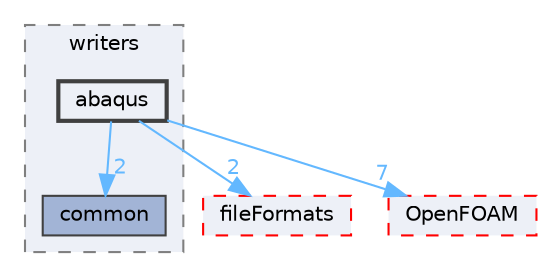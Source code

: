 digraph "src/surfMesh/writers/abaqus"
{
 // LATEX_PDF_SIZE
  bgcolor="transparent";
  edge [fontname=Helvetica,fontsize=10,labelfontname=Helvetica,labelfontsize=10];
  node [fontname=Helvetica,fontsize=10,shape=box,height=0.2,width=0.4];
  compound=true
  subgraph clusterdir_b6066d0362f465208261eaa0f2129bc7 {
    graph [ bgcolor="#edf0f7", pencolor="grey50", label="writers", fontname=Helvetica,fontsize=10 style="filled,dashed", URL="dir_b6066d0362f465208261eaa0f2129bc7.html",tooltip=""]
  dir_59d4653fd2a35c145be9392eba5ac9cb [label="common", fillcolor="#a2b4d6", color="grey25", style="filled", URL="dir_59d4653fd2a35c145be9392eba5ac9cb.html",tooltip=""];
  dir_05376d293d738addfe777c4cb80b5cf9 [label="abaqus", fillcolor="#edf0f7", color="grey25", style="filled,bold", URL="dir_05376d293d738addfe777c4cb80b5cf9.html",tooltip=""];
  }
  dir_b05602f37bb521a7142c0a3e200b5f35 [label="fileFormats", fillcolor="#edf0f7", color="red", style="filled,dashed", URL="dir_b05602f37bb521a7142c0a3e200b5f35.html",tooltip=""];
  dir_c5473ff19b20e6ec4dfe5c310b3778a8 [label="OpenFOAM", fillcolor="#edf0f7", color="red", style="filled,dashed", URL="dir_c5473ff19b20e6ec4dfe5c310b3778a8.html",tooltip=""];
  dir_05376d293d738addfe777c4cb80b5cf9->dir_59d4653fd2a35c145be9392eba5ac9cb [headlabel="2", labeldistance=1.5 headhref="dir_000003_000558.html" href="dir_000003_000558.html" color="steelblue1" fontcolor="steelblue1"];
  dir_05376d293d738addfe777c4cb80b5cf9->dir_b05602f37bb521a7142c0a3e200b5f35 [headlabel="2", labeldistance=1.5 headhref="dir_000003_001353.html" href="dir_000003_001353.html" color="steelblue1" fontcolor="steelblue1"];
  dir_05376d293d738addfe777c4cb80b5cf9->dir_c5473ff19b20e6ec4dfe5c310b3778a8 [headlabel="7", labeldistance=1.5 headhref="dir_000003_002695.html" href="dir_000003_002695.html" color="steelblue1" fontcolor="steelblue1"];
}
